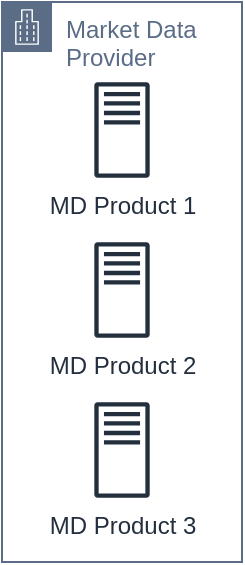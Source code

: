 <mxfile version="20.5.1" type="github"><diagram id="xyes74fIRI6O1ThZ74c2" name="Page-1"><mxGraphModel dx="671" dy="486" grid="1" gridSize="10" guides="1" tooltips="1" connect="1" arrows="1" fold="1" page="1" pageScale="1" pageWidth="1169" pageHeight="827" math="0" shadow="0"><root><mxCell id="0"/><mxCell id="1" parent="0"/><mxCell id="5dJ1unRcfB1cuHXSZDCA-3" value="Market Data Provider" style="points=[[0,0],[0.25,0],[0.5,0],[0.75,0],[1,0],[1,0.25],[1,0.5],[1,0.75],[1,1],[0.75,1],[0.5,1],[0.25,1],[0,1],[0,0.75],[0,0.5],[0,0.25]];outlineConnect=0;gradientColor=none;html=1;whiteSpace=wrap;fontSize=12;fontStyle=0;container=1;pointerEvents=0;collapsible=0;recursiveResize=0;shape=mxgraph.aws4.group;grIcon=mxgraph.aws4.group_corporate_data_center;strokeColor=#5A6C86;fillColor=none;verticalAlign=top;align=left;spacingLeft=30;fontColor=#5A6C86;dashed=0;" vertex="1" parent="1"><mxGeometry x="10" y="320" width="120" height="280" as="geometry"/></mxCell><mxCell id="5dJ1unRcfB1cuHXSZDCA-5" value="MD Product 1" style="sketch=0;outlineConnect=0;fontColor=#232F3E;gradientColor=none;fillColor=#232F3D;strokeColor=none;dashed=0;verticalLabelPosition=bottom;verticalAlign=top;align=center;html=1;fontSize=12;fontStyle=0;aspect=fixed;pointerEvents=1;shape=mxgraph.aws4.traditional_server;" vertex="1" parent="5dJ1unRcfB1cuHXSZDCA-3"><mxGeometry x="46.16" y="40" width="27.69" height="48" as="geometry"/></mxCell><mxCell id="5dJ1unRcfB1cuHXSZDCA-7" value="MD Product 2" style="sketch=0;outlineConnect=0;fontColor=#232F3E;gradientColor=none;fillColor=#232F3D;strokeColor=none;dashed=0;verticalLabelPosition=bottom;verticalAlign=top;align=center;html=1;fontSize=12;fontStyle=0;aspect=fixed;pointerEvents=1;shape=mxgraph.aws4.traditional_server;" vertex="1" parent="5dJ1unRcfB1cuHXSZDCA-3"><mxGeometry x="46.16" y="120" width="27.69" height="48" as="geometry"/></mxCell><mxCell id="5dJ1unRcfB1cuHXSZDCA-8" value="MD Product 3" style="sketch=0;outlineConnect=0;fontColor=#232F3E;gradientColor=none;fillColor=#232F3D;strokeColor=none;dashed=0;verticalLabelPosition=bottom;verticalAlign=top;align=center;html=1;fontSize=12;fontStyle=0;aspect=fixed;pointerEvents=1;shape=mxgraph.aws4.traditional_server;" vertex="1" parent="5dJ1unRcfB1cuHXSZDCA-3"><mxGeometry x="46.16" y="200" width="27.69" height="48" as="geometry"/></mxCell></root></mxGraphModel></diagram></mxfile>